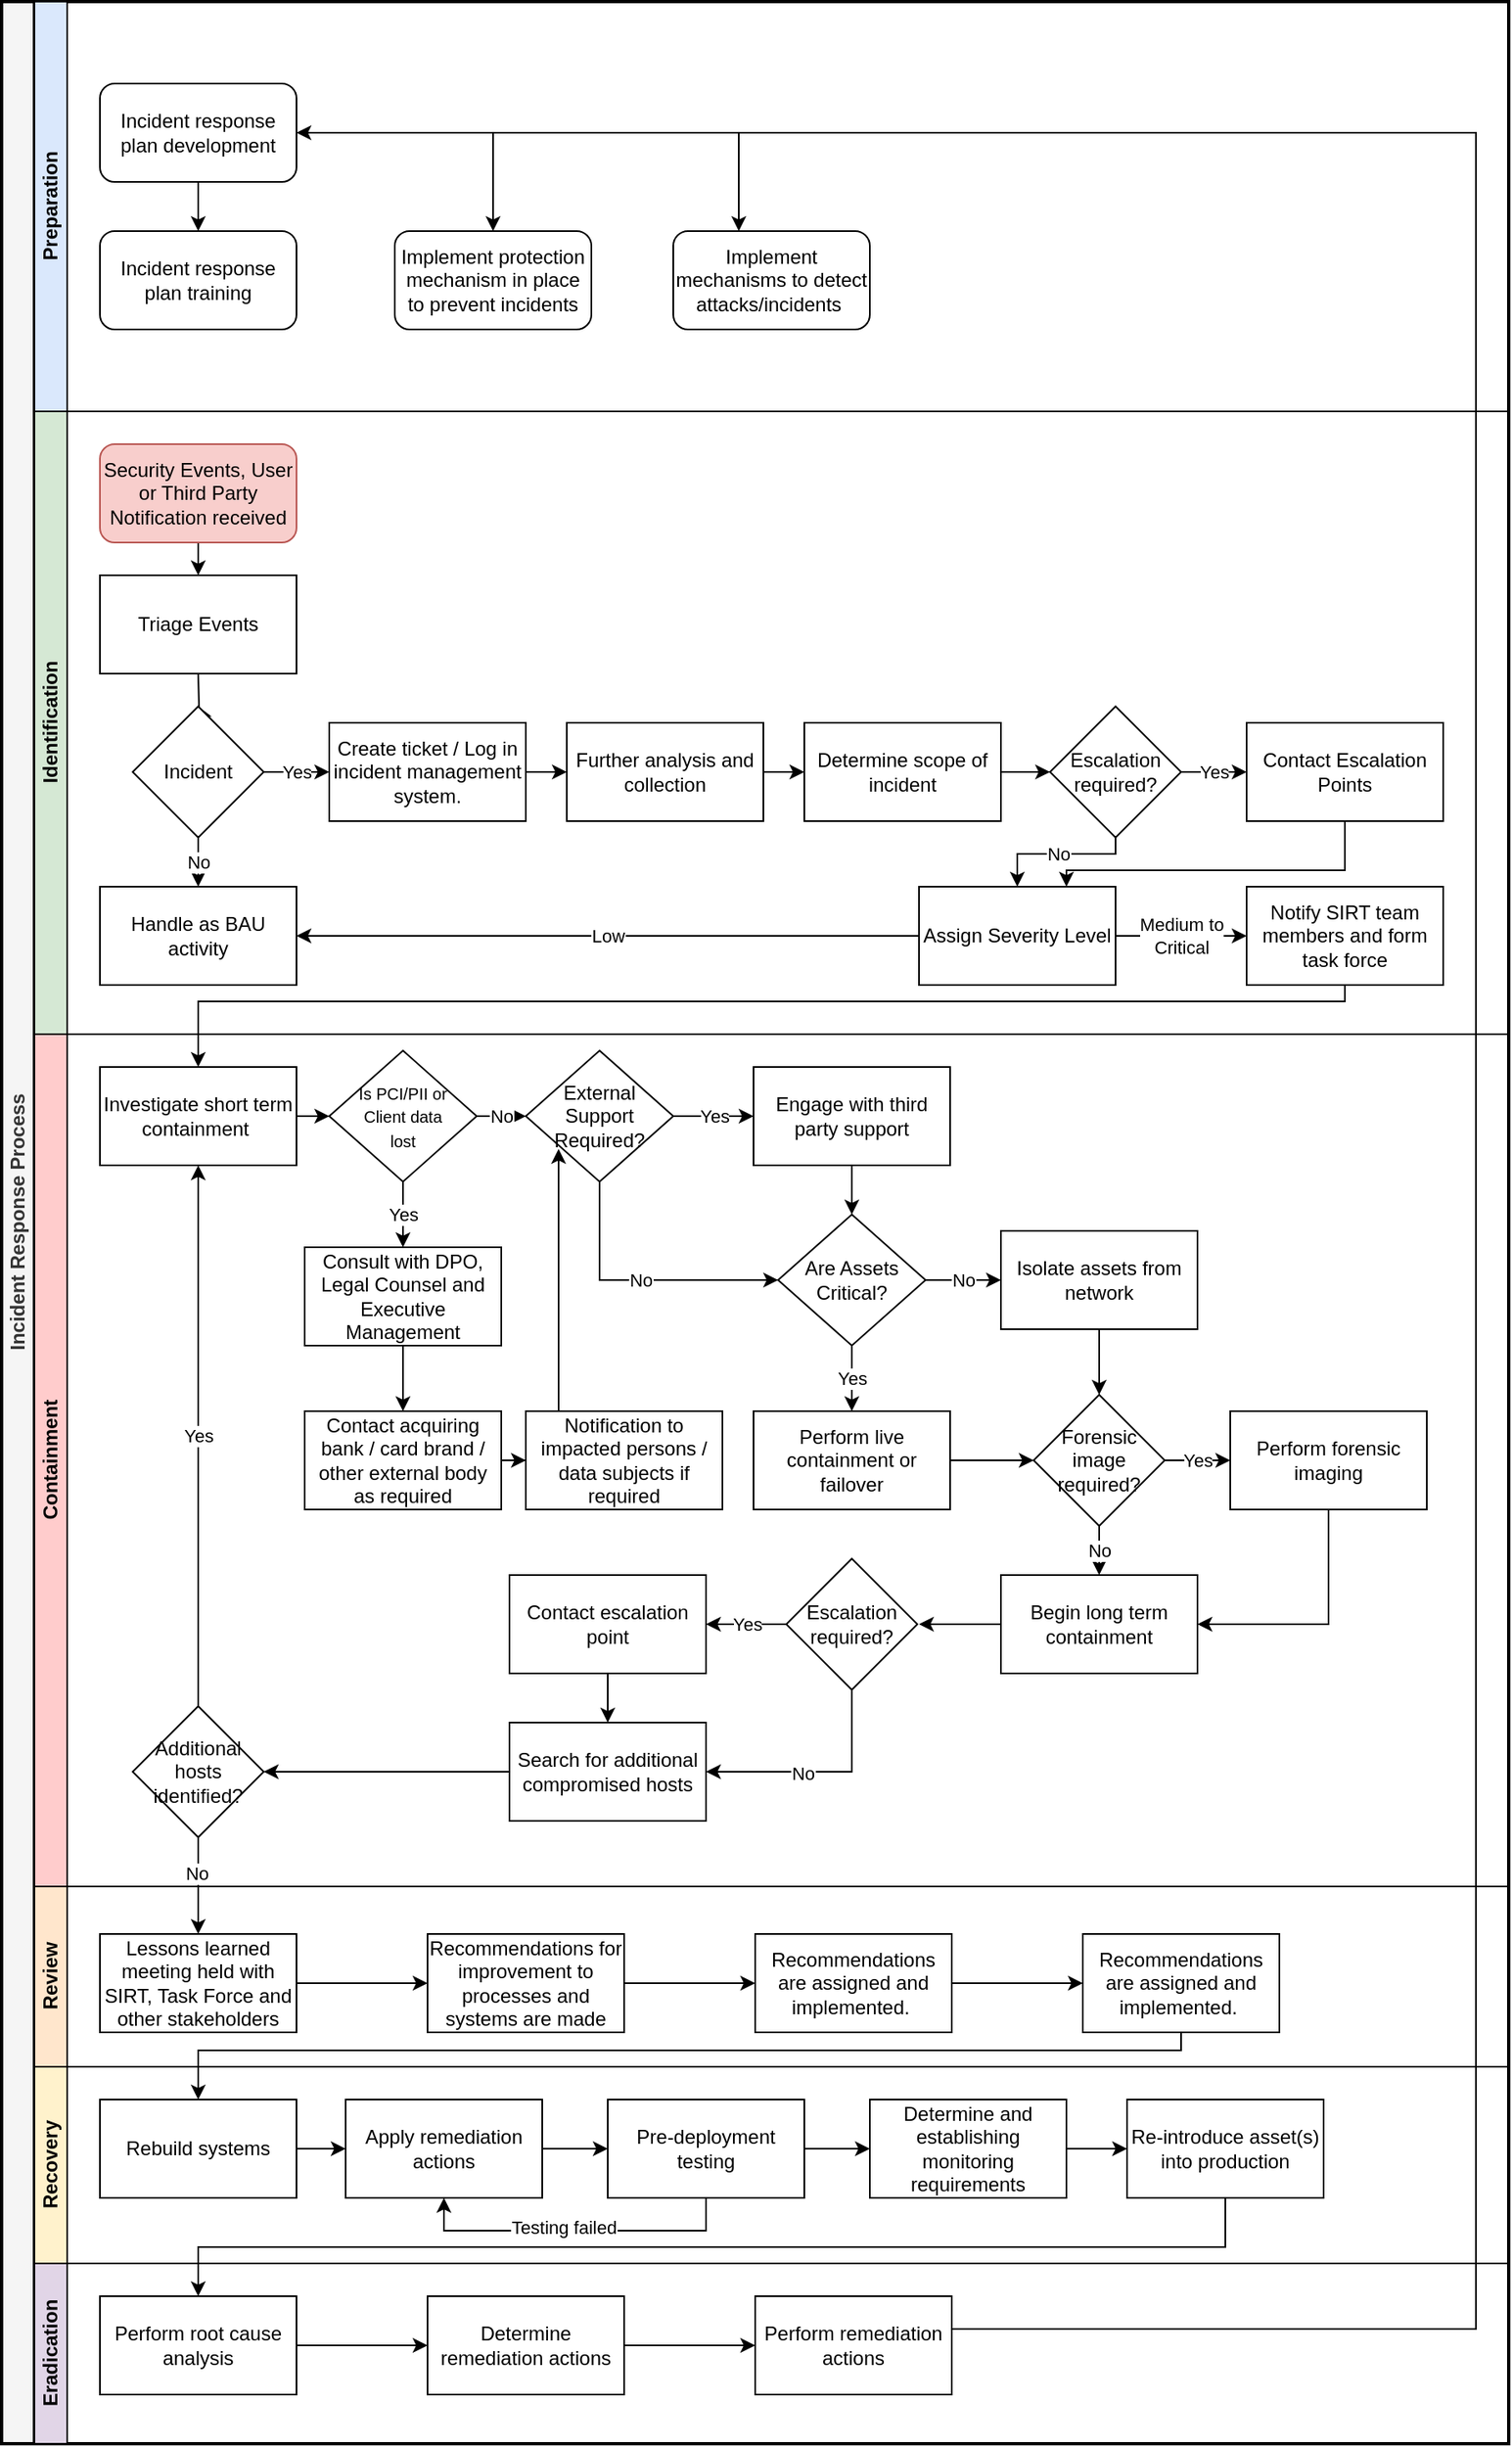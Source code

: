<mxfile version="13.4.8" type="github">
  <diagram id="prtHgNgQTEPvFCAcTncT" name="Page-1">
    <mxGraphModel dx="1422" dy="1965" grid="1" gridSize="10" guides="1" tooltips="1" connect="1" arrows="1" fold="1" page="1" pageScale="1" pageWidth="827" pageHeight="1169" math="0" shadow="0">
      <root>
        <mxCell id="0" />
        <mxCell id="1" parent="0" />
        <mxCell id="Z1oygH8IsLdkIF9Oyi9L-364" style="edgeStyle=orthogonalEdgeStyle;rounded=0;orthogonalLoop=1;jettySize=auto;html=1;entryX=0.5;entryY=0;entryDx=0;entryDy=0;" parent="1" edge="1">
          <mxGeometry relative="1" as="geometry">
            <mxPoint x="490" y="-1010" as="targetPoint" />
            <mxPoint x="480" y="-1070" as="sourcePoint" />
            <Array as="points">
              <mxPoint x="490" y="-1070" />
            </Array>
          </mxGeometry>
        </mxCell>
        <mxCell id="Z1oygH8IsLdkIF9Oyi9L-149" value="Incident Response Process" style="swimlane;html=1;childLayout=stackLayout;resizeParent=1;resizeParentMax=0;horizontal=0;startSize=20;horizontalStack=0;fillColor=#f5f5f5;fontColor=#333333;strokeWidth=2;" parent="1" vertex="1">
          <mxGeometry x="40" y="-1150" width="920" height="1490" as="geometry" />
        </mxCell>
        <mxCell id="Z1oygH8IsLdkIF9Oyi9L-150" value="Preparation" style="swimlane;html=1;startSize=20;horizontal=0;fillColor=#dae8fc;" parent="Z1oygH8IsLdkIF9Oyi9L-149" vertex="1">
          <mxGeometry x="20" width="900" height="250" as="geometry" />
        </mxCell>
        <mxCell id="Z1oygH8IsLdkIF9Oyi9L-362" value="" style="edgeStyle=orthogonalEdgeStyle;rounded=0;orthogonalLoop=1;jettySize=auto;html=1;" parent="Z1oygH8IsLdkIF9Oyi9L-150" edge="1">
          <mxGeometry relative="1" as="geometry">
            <mxPoint x="100" y="110" as="sourcePoint" />
            <mxPoint x="100" y="140" as="targetPoint" />
          </mxGeometry>
        </mxCell>
        <mxCell id="Z1oygH8IsLdkIF9Oyi9L-366" value="Incident response plan development" style="rounded=1;whiteSpace=wrap;html=1;strokeColor=#000000;" parent="Z1oygH8IsLdkIF9Oyi9L-150" vertex="1">
          <mxGeometry x="40" y="50" width="120" height="60" as="geometry" />
        </mxCell>
        <mxCell id="Z1oygH8IsLdkIF9Oyi9L-368" value="Implement mechanisms to detect attacks/incidents&amp;nbsp;" style="rounded=1;whiteSpace=wrap;html=1;strokeColor=#000000;" parent="Z1oygH8IsLdkIF9Oyi9L-150" vertex="1">
          <mxGeometry x="390" y="140" width="120" height="60" as="geometry" />
        </mxCell>
        <mxCell id="Z1oygH8IsLdkIF9Oyi9L-369" value="Implement protection mechanism in place to prevent incidents" style="rounded=1;whiteSpace=wrap;html=1;strokeColor=#000000;" parent="Z1oygH8IsLdkIF9Oyi9L-150" vertex="1">
          <mxGeometry x="220" y="140" width="120" height="60" as="geometry" />
        </mxCell>
        <mxCell id="Z1oygH8IsLdkIF9Oyi9L-365" value="&lt;span&gt;Incident response plan training&lt;/span&gt;" style="rounded=1;whiteSpace=wrap;html=1;strokeColor=#000000;" parent="Z1oygH8IsLdkIF9Oyi9L-150" vertex="1">
          <mxGeometry x="40" y="140" width="120" height="60" as="geometry" />
        </mxCell>
        <mxCell id="Z1oygH8IsLdkIF9Oyi9L-363" style="edgeStyle=orthogonalEdgeStyle;rounded=0;orthogonalLoop=1;jettySize=auto;html=1;entryX=0.5;entryY=0;entryDx=0;entryDy=0;" parent="Z1oygH8IsLdkIF9Oyi9L-150" target="Z1oygH8IsLdkIF9Oyi9L-369" edge="1">
          <mxGeometry relative="1" as="geometry">
            <mxPoint x="274" y="140" as="targetPoint" />
            <mxPoint x="274" y="80" as="sourcePoint" />
            <Array as="points">
              <mxPoint x="280" y="80" />
            </Array>
          </mxGeometry>
        </mxCell>
        <mxCell id="Z1oygH8IsLdkIF9Oyi9L-326" value="Identification" style="swimlane;html=1;startSize=20;horizontal=0;fillColor=#d5e8d4;" parent="Z1oygH8IsLdkIF9Oyi9L-149" vertex="1">
          <mxGeometry x="20" y="250" width="900" height="380" as="geometry" />
        </mxCell>
        <mxCell id="Z1oygH8IsLdkIF9Oyi9L-327" value="" style="edgeStyle=orthogonalEdgeStyle;rounded=0;orthogonalLoop=1;jettySize=auto;html=1;" parent="Z1oygH8IsLdkIF9Oyi9L-326" source="Z1oygH8IsLdkIF9Oyi9L-338" edge="1">
          <mxGeometry relative="1" as="geometry">
            <mxPoint x="100" y="100" as="targetPoint" />
          </mxGeometry>
        </mxCell>
        <mxCell id="Z1oygH8IsLdkIF9Oyi9L-328" value="" style="edgeStyle=orthogonalEdgeStyle;rounded=0;orthogonalLoop=1;jettySize=auto;html=1;" parent="Z1oygH8IsLdkIF9Oyi9L-326" target="Z1oygH8IsLdkIF9Oyi9L-337" edge="1">
          <mxGeometry relative="1" as="geometry">
            <mxPoint x="100" y="160" as="sourcePoint" />
          </mxGeometry>
        </mxCell>
        <mxCell id="Z1oygH8IsLdkIF9Oyi9L-329" value="&lt;span&gt;Triage Events&lt;/span&gt;" style="rounded=0;whiteSpace=wrap;html=1;" parent="Z1oygH8IsLdkIF9Oyi9L-326" vertex="1">
          <mxGeometry x="40" y="100" width="120" height="60" as="geometry" />
        </mxCell>
        <mxCell id="Z1oygH8IsLdkIF9Oyi9L-330" value="Yes" style="edgeStyle=orthogonalEdgeStyle;rounded=0;orthogonalLoop=1;jettySize=auto;html=1;" parent="Z1oygH8IsLdkIF9Oyi9L-326" source="Z1oygH8IsLdkIF9Oyi9L-337" target="Z1oygH8IsLdkIF9Oyi9L-340" edge="1">
          <mxGeometry relative="1" as="geometry" />
        </mxCell>
        <mxCell id="Z1oygH8IsLdkIF9Oyi9L-331" value="" style="edgeStyle=orthogonalEdgeStyle;rounded=0;orthogonalLoop=1;jettySize=auto;html=1;" parent="Z1oygH8IsLdkIF9Oyi9L-326" source="Z1oygH8IsLdkIF9Oyi9L-335" target="Z1oygH8IsLdkIF9Oyi9L-334" edge="1">
          <mxGeometry relative="1" as="geometry" />
        </mxCell>
        <mxCell id="Z1oygH8IsLdkIF9Oyi9L-332" value="" style="edgeStyle=orthogonalEdgeStyle;rounded=0;orthogonalLoop=1;jettySize=auto;html=1;" parent="Z1oygH8IsLdkIF9Oyi9L-326" source="Z1oygH8IsLdkIF9Oyi9L-334" target="Z1oygH8IsLdkIF9Oyi9L-343" edge="1">
          <mxGeometry relative="1" as="geometry" />
        </mxCell>
        <mxCell id="Z1oygH8IsLdkIF9Oyi9L-370" style="edgeStyle=orthogonalEdgeStyle;rounded=0;orthogonalLoop=1;jettySize=auto;html=1;entryX=0.75;entryY=0;entryDx=0;entryDy=0;" parent="Z1oygH8IsLdkIF9Oyi9L-326" source="Z1oygH8IsLdkIF9Oyi9L-333" target="Z1oygH8IsLdkIF9Oyi9L-345" edge="1">
          <mxGeometry relative="1" as="geometry">
            <Array as="points">
              <mxPoint x="800" y="280" />
              <mxPoint x="630" y="280" />
            </Array>
          </mxGeometry>
        </mxCell>
        <mxCell id="Z1oygH8IsLdkIF9Oyi9L-333" value="Contact Escalation Points" style="rounded=0;whiteSpace=wrap;html=1;" parent="Z1oygH8IsLdkIF9Oyi9L-326" vertex="1">
          <mxGeometry x="740" y="190" width="120" height="60" as="geometry" />
        </mxCell>
        <mxCell id="Z1oygH8IsLdkIF9Oyi9L-334" value="Determine scope of incident" style="rounded=0;whiteSpace=wrap;html=1;" parent="Z1oygH8IsLdkIF9Oyi9L-326" vertex="1">
          <mxGeometry x="470" y="190" width="120" height="60" as="geometry" />
        </mxCell>
        <mxCell id="Z1oygH8IsLdkIF9Oyi9L-335" value="Further analysis and collection" style="rounded=0;whiteSpace=wrap;html=1;" parent="Z1oygH8IsLdkIF9Oyi9L-326" vertex="1">
          <mxGeometry x="325" y="190" width="120" height="60" as="geometry" />
        </mxCell>
        <mxCell id="Z1oygH8IsLdkIF9Oyi9L-336" value="No" style="edgeStyle=orthogonalEdgeStyle;rounded=0;orthogonalLoop=1;jettySize=auto;html=1;" parent="Z1oygH8IsLdkIF9Oyi9L-326" source="Z1oygH8IsLdkIF9Oyi9L-337" target="Z1oygH8IsLdkIF9Oyi9L-347" edge="1">
          <mxGeometry relative="1" as="geometry" />
        </mxCell>
        <mxCell id="Z1oygH8IsLdkIF9Oyi9L-337" value="Incident" style="rhombus;whiteSpace=wrap;html=1;" parent="Z1oygH8IsLdkIF9Oyi9L-326" vertex="1">
          <mxGeometry x="60" y="180" width="80" height="80" as="geometry" />
        </mxCell>
        <mxCell id="Z1oygH8IsLdkIF9Oyi9L-338" value="Security Events, User or Third Party Notification received" style="rounded=1;whiteSpace=wrap;html=1;fillColor=#f8cecc;strokeColor=#b85450;" parent="Z1oygH8IsLdkIF9Oyi9L-326" vertex="1">
          <mxGeometry x="40" y="20" width="120" height="60" as="geometry" />
        </mxCell>
        <mxCell id="Z1oygH8IsLdkIF9Oyi9L-339" value="" style="edgeStyle=orthogonalEdgeStyle;rounded=0;orthogonalLoop=1;jettySize=auto;html=1;" parent="Z1oygH8IsLdkIF9Oyi9L-326" source="Z1oygH8IsLdkIF9Oyi9L-340" target="Z1oygH8IsLdkIF9Oyi9L-335" edge="1">
          <mxGeometry relative="1" as="geometry" />
        </mxCell>
        <mxCell id="Z1oygH8IsLdkIF9Oyi9L-340" value="Create ticket / Log in incident management system." style="rounded=0;whiteSpace=wrap;html=1;" parent="Z1oygH8IsLdkIF9Oyi9L-326" vertex="1">
          <mxGeometry x="180" y="190" width="120" height="60" as="geometry" />
        </mxCell>
        <mxCell id="Z1oygH8IsLdkIF9Oyi9L-341" value="Yes" style="edgeStyle=orthogonalEdgeStyle;rounded=0;orthogonalLoop=1;jettySize=auto;html=1;" parent="Z1oygH8IsLdkIF9Oyi9L-326" source="Z1oygH8IsLdkIF9Oyi9L-343" target="Z1oygH8IsLdkIF9Oyi9L-333" edge="1">
          <mxGeometry relative="1" as="geometry" />
        </mxCell>
        <mxCell id="Z1oygH8IsLdkIF9Oyi9L-342" value="No" style="edgeStyle=orthogonalEdgeStyle;rounded=0;orthogonalLoop=1;jettySize=auto;html=1;" parent="Z1oygH8IsLdkIF9Oyi9L-326" source="Z1oygH8IsLdkIF9Oyi9L-343" target="Z1oygH8IsLdkIF9Oyi9L-345" edge="1">
          <mxGeometry relative="1" as="geometry">
            <Array as="points">
              <mxPoint x="660" y="270" />
              <mxPoint x="600" y="270" />
            </Array>
          </mxGeometry>
        </mxCell>
        <mxCell id="Z1oygH8IsLdkIF9Oyi9L-343" value="Escalation required?" style="rhombus;whiteSpace=wrap;html=1;" parent="Z1oygH8IsLdkIF9Oyi9L-326" vertex="1">
          <mxGeometry x="620" y="180" width="80" height="80" as="geometry" />
        </mxCell>
        <mxCell id="Z1oygH8IsLdkIF9Oyi9L-344" value="Low" style="edgeStyle=orthogonalEdgeStyle;rounded=0;orthogonalLoop=1;jettySize=auto;html=1;" parent="Z1oygH8IsLdkIF9Oyi9L-326" source="Z1oygH8IsLdkIF9Oyi9L-345" target="Z1oygH8IsLdkIF9Oyi9L-347" edge="1">
          <mxGeometry relative="1" as="geometry" />
        </mxCell>
        <mxCell id="Z1oygH8IsLdkIF9Oyi9L-345" value="Assign Severity Level" style="rounded=0;whiteSpace=wrap;html=1;" parent="Z1oygH8IsLdkIF9Oyi9L-326" vertex="1">
          <mxGeometry x="540" y="290" width="120" height="60" as="geometry" />
        </mxCell>
        <mxCell id="Z1oygH8IsLdkIF9Oyi9L-346" value="Notify SIRT team members and form task force" style="rounded=0;whiteSpace=wrap;html=1;" parent="Z1oygH8IsLdkIF9Oyi9L-326" vertex="1">
          <mxGeometry x="740" y="290" width="120" height="60" as="geometry" />
        </mxCell>
        <mxCell id="Z1oygH8IsLdkIF9Oyi9L-347" value="Handle as BAU activity" style="rounded=0;whiteSpace=wrap;html=1;" parent="Z1oygH8IsLdkIF9Oyi9L-326" vertex="1">
          <mxGeometry x="40" y="290" width="120" height="60" as="geometry" />
        </mxCell>
        <mxCell id="Z1oygH8IsLdkIF9Oyi9L-348" value="Medium to&lt;br&gt;Critical" style="edgeStyle=orthogonalEdgeStyle;rounded=0;orthogonalLoop=1;jettySize=auto;html=1;" parent="Z1oygH8IsLdkIF9Oyi9L-326" source="Z1oygH8IsLdkIF9Oyi9L-345" target="Z1oygH8IsLdkIF9Oyi9L-346" edge="1">
          <mxGeometry relative="1" as="geometry" />
        </mxCell>
        <mxCell id="Z1oygH8IsLdkIF9Oyi9L-173" value="Containment" style="swimlane;html=1;startSize=20;horizontal=0;fillColor=#ffcccc;" parent="Z1oygH8IsLdkIF9Oyi9L-149" vertex="1">
          <mxGeometry x="20" y="630" width="900" height="520" as="geometry" />
        </mxCell>
        <mxCell id="Z1oygH8IsLdkIF9Oyi9L-174" value="" style="edgeStyle=orthogonalEdgeStyle;rounded=0;orthogonalLoop=1;jettySize=auto;html=1;" parent="Z1oygH8IsLdkIF9Oyi9L-173" source="Z1oygH8IsLdkIF9Oyi9L-177" edge="1">
          <mxGeometry relative="1" as="geometry">
            <mxPoint x="180" y="50" as="targetPoint" />
          </mxGeometry>
        </mxCell>
        <mxCell id="Z1oygH8IsLdkIF9Oyi9L-175" value="" style="edgeStyle=orthogonalEdgeStyle;rounded=0;orthogonalLoop=1;jettySize=auto;html=1;" parent="Z1oygH8IsLdkIF9Oyi9L-173" source="Z1oygH8IsLdkIF9Oyi9L-176" target="Z1oygH8IsLdkIF9Oyi9L-185" edge="1">
          <mxGeometry relative="1" as="geometry" />
        </mxCell>
        <mxCell id="Z1oygH8IsLdkIF9Oyi9L-178" value="No" style="edgeStyle=orthogonalEdgeStyle;rounded=0;orthogonalLoop=1;jettySize=auto;html=1;entryX=0;entryY=0.5;entryDx=0;entryDy=0;exitX=0.5;exitY=1;exitDx=0;exitDy=0;" parent="Z1oygH8IsLdkIF9Oyi9L-173" source="Z1oygH8IsLdkIF9Oyi9L-180" target="Z1oygH8IsLdkIF9Oyi9L-185" edge="1">
          <mxGeometry relative="1" as="geometry" />
        </mxCell>
        <mxCell id="Z1oygH8IsLdkIF9Oyi9L-179" value="Yes" style="edgeStyle=orthogonalEdgeStyle;rounded=0;orthogonalLoop=1;jettySize=auto;html=1;" parent="Z1oygH8IsLdkIF9Oyi9L-173" source="Z1oygH8IsLdkIF9Oyi9L-180" target="Z1oygH8IsLdkIF9Oyi9L-176" edge="1">
          <mxGeometry relative="1" as="geometry" />
        </mxCell>
        <mxCell id="Z1oygH8IsLdkIF9Oyi9L-181" value="Yes" style="edgeStyle=orthogonalEdgeStyle;rounded=0;orthogonalLoop=1;jettySize=auto;html=1;" parent="Z1oygH8IsLdkIF9Oyi9L-173" source="Z1oygH8IsLdkIF9Oyi9L-185" target="Z1oygH8IsLdkIF9Oyi9L-187" edge="1">
          <mxGeometry relative="1" as="geometry" />
        </mxCell>
        <mxCell id="Z1oygH8IsLdkIF9Oyi9L-182" value="" style="edgeStyle=orthogonalEdgeStyle;rounded=0;orthogonalLoop=1;jettySize=auto;html=1;" parent="Z1oygH8IsLdkIF9Oyi9L-173" source="Z1oygH8IsLdkIF9Oyi9L-183" target="Z1oygH8IsLdkIF9Oyi9L-190" edge="1">
          <mxGeometry relative="1" as="geometry" />
        </mxCell>
        <mxCell id="Z1oygH8IsLdkIF9Oyi9L-184" value="No" style="edgeStyle=orthogonalEdgeStyle;rounded=0;orthogonalLoop=1;jettySize=auto;html=1;" parent="Z1oygH8IsLdkIF9Oyi9L-173" source="Z1oygH8IsLdkIF9Oyi9L-185" target="Z1oygH8IsLdkIF9Oyi9L-183" edge="1">
          <mxGeometry relative="1" as="geometry" />
        </mxCell>
        <mxCell id="Z1oygH8IsLdkIF9Oyi9L-186" value="" style="edgeStyle=orthogonalEdgeStyle;rounded=0;orthogonalLoop=1;jettySize=auto;html=1;" parent="Z1oygH8IsLdkIF9Oyi9L-173" source="Z1oygH8IsLdkIF9Oyi9L-187" target="Z1oygH8IsLdkIF9Oyi9L-190" edge="1">
          <mxGeometry relative="1" as="geometry" />
        </mxCell>
        <mxCell id="Z1oygH8IsLdkIF9Oyi9L-188" value="No" style="edgeStyle=orthogonalEdgeStyle;rounded=0;orthogonalLoop=1;jettySize=auto;html=1;" parent="Z1oygH8IsLdkIF9Oyi9L-173" source="Z1oygH8IsLdkIF9Oyi9L-190" target="Z1oygH8IsLdkIF9Oyi9L-198" edge="1">
          <mxGeometry relative="1" as="geometry" />
        </mxCell>
        <mxCell id="Z1oygH8IsLdkIF9Oyi9L-189" value="Yes" style="edgeStyle=orthogonalEdgeStyle;rounded=0;orthogonalLoop=1;jettySize=auto;html=1;" parent="Z1oygH8IsLdkIF9Oyi9L-173" source="Z1oygH8IsLdkIF9Oyi9L-190" target="Z1oygH8IsLdkIF9Oyi9L-192" edge="1">
          <mxGeometry relative="1" as="geometry" />
        </mxCell>
        <mxCell id="Z1oygH8IsLdkIF9Oyi9L-191" value="" style="edgeStyle=orthogonalEdgeStyle;rounded=0;orthogonalLoop=1;jettySize=auto;html=1;entryX=1;entryY=0.5;entryDx=0;entryDy=0;" parent="Z1oygH8IsLdkIF9Oyi9L-173" source="Z1oygH8IsLdkIF9Oyi9L-192" target="Z1oygH8IsLdkIF9Oyi9L-198" edge="1">
          <mxGeometry relative="1" as="geometry">
            <Array as="points">
              <mxPoint x="790" y="360" />
            </Array>
          </mxGeometry>
        </mxCell>
        <mxCell id="Z1oygH8IsLdkIF9Oyi9L-193" value="" style="edgeStyle=orthogonalEdgeStyle;rounded=0;orthogonalLoop=1;jettySize=auto;html=1;" parent="Z1oygH8IsLdkIF9Oyi9L-173" source="Z1oygH8IsLdkIF9Oyi9L-198" edge="1">
          <mxGeometry relative="1" as="geometry">
            <mxPoint x="540" y="360" as="targetPoint" />
          </mxGeometry>
        </mxCell>
        <mxCell id="Z1oygH8IsLdkIF9Oyi9L-194" value="Yes" style="edgeStyle=orthogonalEdgeStyle;rounded=0;orthogonalLoop=1;jettySize=auto;html=1;entryX=1;entryY=0.5;entryDx=0;entryDy=0;" parent="Z1oygH8IsLdkIF9Oyi9L-173" source="Z1oygH8IsLdkIF9Oyi9L-197" target="Z1oygH8IsLdkIF9Oyi9L-200" edge="1">
          <mxGeometry relative="1" as="geometry">
            <mxPoint x="379" y="360" as="targetPoint" />
          </mxGeometry>
        </mxCell>
        <mxCell id="Z1oygH8IsLdkIF9Oyi9L-195" style="edgeStyle=orthogonalEdgeStyle;rounded=0;orthogonalLoop=1;jettySize=auto;html=1;exitX=0.5;exitY=1;exitDx=0;exitDy=0;entryX=1;entryY=0.5;entryDx=0;entryDy=0;" parent="Z1oygH8IsLdkIF9Oyi9L-173" source="Z1oygH8IsLdkIF9Oyi9L-197" target="Z1oygH8IsLdkIF9Oyi9L-204" edge="1">
          <mxGeometry relative="1" as="geometry" />
        </mxCell>
        <mxCell id="Z1oygH8IsLdkIF9Oyi9L-196" value="No" style="edgeLabel;html=1;align=center;verticalAlign=middle;resizable=0;points=[];" parent="Z1oygH8IsLdkIF9Oyi9L-195" vertex="1" connectable="0">
          <mxGeometry x="0.151" y="1" relative="1" as="geometry">
            <mxPoint as="offset" />
          </mxGeometry>
        </mxCell>
        <mxCell id="Z1oygH8IsLdkIF9Oyi9L-199" value="" style="edgeStyle=orthogonalEdgeStyle;rounded=0;orthogonalLoop=1;jettySize=auto;html=1;" parent="Z1oygH8IsLdkIF9Oyi9L-173" source="Z1oygH8IsLdkIF9Oyi9L-200" target="Z1oygH8IsLdkIF9Oyi9L-204" edge="1">
          <mxGeometry relative="1" as="geometry" />
        </mxCell>
        <mxCell id="Z1oygH8IsLdkIF9Oyi9L-388" value="" style="edgeStyle=orthogonalEdgeStyle;rounded=0;orthogonalLoop=1;jettySize=auto;html=1;" parent="Z1oygH8IsLdkIF9Oyi9L-173" source="Z1oygH8IsLdkIF9Oyi9L-384" target="Z1oygH8IsLdkIF9Oyi9L-387" edge="1">
          <mxGeometry relative="1" as="geometry" />
        </mxCell>
        <mxCell id="B6vYDSZyCx0211ZV-uHV-3" style="edgeStyle=orthogonalEdgeStyle;rounded=0;orthogonalLoop=1;jettySize=auto;html=1;entryX=0.222;entryY=0.75;entryDx=0;entryDy=0;entryPerimeter=0;" edge="1" parent="Z1oygH8IsLdkIF9Oyi9L-173" source="2" target="Z1oygH8IsLdkIF9Oyi9L-180">
          <mxGeometry relative="1" as="geometry">
            <Array as="points">
              <mxPoint x="320" y="170" />
              <mxPoint x="320" y="170" />
            </Array>
          </mxGeometry>
        </mxCell>
        <mxCell id="B6vYDSZyCx0211ZV-uHV-2" value="" style="edgeStyle=orthogonalEdgeStyle;rounded=0;orthogonalLoop=1;jettySize=auto;html=1;" edge="1" parent="Z1oygH8IsLdkIF9Oyi9L-173" source="Z1oygH8IsLdkIF9Oyi9L-387" target="2">
          <mxGeometry relative="1" as="geometry" />
        </mxCell>
        <mxCell id="Z1oygH8IsLdkIF9Oyi9L-384" value="Consult with DPO, Legal Counsel and Executive Management" style="rounded=0;whiteSpace=wrap;html=1;" parent="Z1oygH8IsLdkIF9Oyi9L-173" vertex="1">
          <mxGeometry x="165" y="130" width="120" height="60" as="geometry" />
        </mxCell>
        <mxCell id="Z1oygH8IsLdkIF9Oyi9L-387" value="Contact acquiring bank / card brand / other external body as required" style="rounded=0;whiteSpace=wrap;html=1;" parent="Z1oygH8IsLdkIF9Oyi9L-173" vertex="1">
          <mxGeometry x="165" y="230" width="120" height="60" as="geometry" />
        </mxCell>
        <mxCell id="2" value="Notification to impacted persons / data subjects if required" style="whiteSpace=wrap;html=1;rounded=0;" vertex="1" parent="Z1oygH8IsLdkIF9Oyi9L-173">
          <mxGeometry x="300" y="230" width="120" height="60" as="geometry" />
        </mxCell>
        <mxCell id="Z1oygH8IsLdkIF9Oyi9L-204" value="Search for additional compromised hosts" style="rounded=0;whiteSpace=wrap;html=1;" parent="Z1oygH8IsLdkIF9Oyi9L-173" vertex="1">
          <mxGeometry x="290" y="420" width="120" height="60" as="geometry" />
        </mxCell>
        <mxCell id="Z1oygH8IsLdkIF9Oyi9L-200" value="Contact escalation point" style="rounded=0;whiteSpace=wrap;html=1;" parent="Z1oygH8IsLdkIF9Oyi9L-173" vertex="1">
          <mxGeometry x="290" y="330" width="120" height="60" as="geometry" />
        </mxCell>
        <mxCell id="Z1oygH8IsLdkIF9Oyi9L-198" value="Begin long term containment" style="rounded=0;whiteSpace=wrap;html=1;" parent="Z1oygH8IsLdkIF9Oyi9L-173" vertex="1">
          <mxGeometry x="590" y="330" width="120" height="60" as="geometry" />
        </mxCell>
        <mxCell id="Z1oygH8IsLdkIF9Oyi9L-197" value="Escalation required?" style="rhombus;whiteSpace=wrap;html=1;" parent="Z1oygH8IsLdkIF9Oyi9L-173" vertex="1">
          <mxGeometry x="459" y="320" width="80" height="80" as="geometry" />
        </mxCell>
        <mxCell id="Z1oygH8IsLdkIF9Oyi9L-192" value="Perform forensic imaging" style="rounded=0;whiteSpace=wrap;html=1;" parent="Z1oygH8IsLdkIF9Oyi9L-173" vertex="1">
          <mxGeometry x="730" y="230" width="120" height="60" as="geometry" />
        </mxCell>
        <mxCell id="Z1oygH8IsLdkIF9Oyi9L-190" value="Forensic image required?" style="rhombus;whiteSpace=wrap;html=1;" parent="Z1oygH8IsLdkIF9Oyi9L-173" vertex="1">
          <mxGeometry x="610" y="220" width="80" height="80" as="geometry" />
        </mxCell>
        <mxCell id="Z1oygH8IsLdkIF9Oyi9L-187" value="Perform live containment or failover" style="rounded=0;whiteSpace=wrap;html=1;" parent="Z1oygH8IsLdkIF9Oyi9L-173" vertex="1">
          <mxGeometry x="439" y="230" width="120" height="60" as="geometry" />
        </mxCell>
        <mxCell id="Z1oygH8IsLdkIF9Oyi9L-185" value="Are Assets Critical?" style="rhombus;whiteSpace=wrap;html=1;" parent="Z1oygH8IsLdkIF9Oyi9L-173" vertex="1">
          <mxGeometry x="454" y="110" width="90" height="80" as="geometry" />
        </mxCell>
        <mxCell id="Z1oygH8IsLdkIF9Oyi9L-183" value="Isolate assets from network" style="rounded=0;whiteSpace=wrap;html=1;" parent="Z1oygH8IsLdkIF9Oyi9L-173" vertex="1">
          <mxGeometry x="590" y="120" width="120" height="60" as="geometry" />
        </mxCell>
        <mxCell id="Z1oygH8IsLdkIF9Oyi9L-180" value="External Support Required?" style="rhombus;whiteSpace=wrap;html=1;" parent="Z1oygH8IsLdkIF9Oyi9L-173" vertex="1">
          <mxGeometry x="300" y="10" width="90" height="80" as="geometry" />
        </mxCell>
        <mxCell id="Z1oygH8IsLdkIF9Oyi9L-176" value="Engage with third party support" style="rounded=0;whiteSpace=wrap;html=1;" parent="Z1oygH8IsLdkIF9Oyi9L-173" vertex="1">
          <mxGeometry x="439" y="20" width="120" height="60" as="geometry" />
        </mxCell>
        <mxCell id="Z1oygH8IsLdkIF9Oyi9L-382" value="No" style="edgeStyle=orthogonalEdgeStyle;rounded=0;orthogonalLoop=1;jettySize=auto;html=1;entryX=0;entryY=0.5;entryDx=0;entryDy=0;" parent="Z1oygH8IsLdkIF9Oyi9L-173" source="Z1oygH8IsLdkIF9Oyi9L-381" target="Z1oygH8IsLdkIF9Oyi9L-180" edge="1">
          <mxGeometry relative="1" as="geometry" />
        </mxCell>
        <mxCell id="Z1oygH8IsLdkIF9Oyi9L-385" value="Yes" style="edgeStyle=orthogonalEdgeStyle;rounded=0;orthogonalLoop=1;jettySize=auto;html=1;" parent="Z1oygH8IsLdkIF9Oyi9L-173" source="Z1oygH8IsLdkIF9Oyi9L-381" target="Z1oygH8IsLdkIF9Oyi9L-384" edge="1">
          <mxGeometry relative="1" as="geometry" />
        </mxCell>
        <mxCell id="Z1oygH8IsLdkIF9Oyi9L-381" value="&lt;font style=&quot;font-size: 10px&quot;&gt;Is PCI/PII or &lt;br&gt;Client data&lt;br&gt;lost&lt;/font&gt;" style="rhombus;whiteSpace=wrap;html=1;" parent="Z1oygH8IsLdkIF9Oyi9L-173" vertex="1">
          <mxGeometry x="180" y="10" width="90" height="80" as="geometry" />
        </mxCell>
        <mxCell id="Z1oygH8IsLdkIF9Oyi9L-177" value="Investigate short term containment&amp;nbsp;" style="rounded=0;whiteSpace=wrap;html=1;" parent="Z1oygH8IsLdkIF9Oyi9L-173" vertex="1">
          <mxGeometry x="40" y="20" width="120" height="60" as="geometry" />
        </mxCell>
        <mxCell id="Z1oygH8IsLdkIF9Oyi9L-201" value="Yes" style="edgeStyle=orthogonalEdgeStyle;rounded=0;orthogonalLoop=1;jettySize=auto;html=1;entryX=0.5;entryY=1;entryDx=0;entryDy=0;" parent="Z1oygH8IsLdkIF9Oyi9L-173" source="Z1oygH8IsLdkIF9Oyi9L-202" target="Z1oygH8IsLdkIF9Oyi9L-177" edge="1">
          <mxGeometry relative="1" as="geometry" />
        </mxCell>
        <mxCell id="Z1oygH8IsLdkIF9Oyi9L-202" value="Additional hosts identified?" style="rhombus;whiteSpace=wrap;html=1;" parent="Z1oygH8IsLdkIF9Oyi9L-173" vertex="1">
          <mxGeometry x="60" y="410" width="80" height="80" as="geometry" />
        </mxCell>
        <mxCell id="Z1oygH8IsLdkIF9Oyi9L-203" value="" style="edgeStyle=orthogonalEdgeStyle;rounded=0;orthogonalLoop=1;jettySize=auto;html=1;" parent="Z1oygH8IsLdkIF9Oyi9L-173" source="Z1oygH8IsLdkIF9Oyi9L-204" target="Z1oygH8IsLdkIF9Oyi9L-202" edge="1">
          <mxGeometry relative="1" as="geometry" />
        </mxCell>
        <mxCell id="Z1oygH8IsLdkIF9Oyi9L-223" value="Review" style="swimlane;html=1;startSize=20;horizontal=0;fillColor=#ffe6cc;" parent="Z1oygH8IsLdkIF9Oyi9L-149" vertex="1">
          <mxGeometry x="20" y="1150" width="900" height="110" as="geometry" />
        </mxCell>
        <mxCell id="Z1oygH8IsLdkIF9Oyi9L-224" value="" style="edgeStyle=orthogonalEdgeStyle;rounded=0;orthogonalLoop=1;jettySize=auto;html=1;" parent="Z1oygH8IsLdkIF9Oyi9L-223" source="Z1oygH8IsLdkIF9Oyi9L-225" target="Z1oygH8IsLdkIF9Oyi9L-227" edge="1">
          <mxGeometry relative="1" as="geometry" />
        </mxCell>
        <mxCell id="Z1oygH8IsLdkIF9Oyi9L-353" value="Recommendations are assigned and implemented.&amp;nbsp;" style="rounded=0;whiteSpace=wrap;html=1;" parent="Z1oygH8IsLdkIF9Oyi9L-223" vertex="1">
          <mxGeometry x="640" y="29" width="120" height="60" as="geometry" />
        </mxCell>
        <mxCell id="Z1oygH8IsLdkIF9Oyi9L-228" value="Recommendations are assigned and implemented.&amp;nbsp;" style="rounded=0;whiteSpace=wrap;html=1;" parent="Z1oygH8IsLdkIF9Oyi9L-223" vertex="1">
          <mxGeometry x="440" y="29" width="120" height="60" as="geometry" />
        </mxCell>
        <mxCell id="Z1oygH8IsLdkIF9Oyi9L-227" value="Recommendations for improvement to processes and systems are made" style="rounded=0;whiteSpace=wrap;html=1;" parent="Z1oygH8IsLdkIF9Oyi9L-223" vertex="1">
          <mxGeometry x="240" y="29" width="120" height="60" as="geometry" />
        </mxCell>
        <mxCell id="Z1oygH8IsLdkIF9Oyi9L-225" value="Lessons learned meeting held with SIRT, Task Force and other stakeholders" style="rounded=0;whiteSpace=wrap;html=1;" parent="Z1oygH8IsLdkIF9Oyi9L-223" vertex="1">
          <mxGeometry x="40" y="29" width="120" height="60" as="geometry" />
        </mxCell>
        <mxCell id="Z1oygH8IsLdkIF9Oyi9L-226" value="" style="edgeStyle=orthogonalEdgeStyle;rounded=0;orthogonalLoop=1;jettySize=auto;html=1;" parent="Z1oygH8IsLdkIF9Oyi9L-223" source="Z1oygH8IsLdkIF9Oyi9L-227" target="Z1oygH8IsLdkIF9Oyi9L-228" edge="1">
          <mxGeometry relative="1" as="geometry" />
        </mxCell>
        <mxCell id="Z1oygH8IsLdkIF9Oyi9L-354" value="" style="edgeStyle=orthogonalEdgeStyle;rounded=0;orthogonalLoop=1;jettySize=auto;html=1;" parent="Z1oygH8IsLdkIF9Oyi9L-223" source="Z1oygH8IsLdkIF9Oyi9L-228" target="Z1oygH8IsLdkIF9Oyi9L-353" edge="1">
          <mxGeometry relative="1" as="geometry" />
        </mxCell>
        <mxCell id="Z1oygH8IsLdkIF9Oyi9L-211" value="Recovery" style="swimlane;html=1;startSize=20;horizontal=0;fillColor=#fff2cc;" parent="Z1oygH8IsLdkIF9Oyi9L-149" vertex="1">
          <mxGeometry x="20" y="1260" width="900" height="120" as="geometry" />
        </mxCell>
        <mxCell id="Z1oygH8IsLdkIF9Oyi9L-214" style="edgeStyle=orthogonalEdgeStyle;rounded=0;orthogonalLoop=1;jettySize=auto;html=1;entryX=0.5;entryY=1;entryDx=0;entryDy=0;exitX=0.5;exitY=1;exitDx=0;exitDy=0;" parent="Z1oygH8IsLdkIF9Oyi9L-211" source="Z1oygH8IsLdkIF9Oyi9L-220" target="Z1oygH8IsLdkIF9Oyi9L-221" edge="1">
          <mxGeometry relative="1" as="geometry" />
        </mxCell>
        <mxCell id="Z1oygH8IsLdkIF9Oyi9L-215" value="Testing failed" style="edgeLabel;html=1;align=center;verticalAlign=middle;resizable=0;points=[];" parent="Z1oygH8IsLdkIF9Oyi9L-214" vertex="1" connectable="0">
          <mxGeometry x="0.086" y="-2" relative="1" as="geometry">
            <mxPoint x="1" as="offset" />
          </mxGeometry>
        </mxCell>
        <mxCell id="Z1oygH8IsLdkIF9Oyi9L-212" value="" style="edgeStyle=orthogonalEdgeStyle;rounded=0;orthogonalLoop=1;jettySize=auto;html=1;" parent="Z1oygH8IsLdkIF9Oyi9L-211" source="Z1oygH8IsLdkIF9Oyi9L-222" target="Z1oygH8IsLdkIF9Oyi9L-221" edge="1">
          <mxGeometry relative="1" as="geometry" />
        </mxCell>
        <mxCell id="Z1oygH8IsLdkIF9Oyi9L-213" value="" style="edgeStyle=orthogonalEdgeStyle;rounded=0;orthogonalLoop=1;jettySize=auto;html=1;" parent="Z1oygH8IsLdkIF9Oyi9L-211" source="Z1oygH8IsLdkIF9Oyi9L-221" target="Z1oygH8IsLdkIF9Oyi9L-220" edge="1">
          <mxGeometry relative="1" as="geometry" />
        </mxCell>
        <mxCell id="Z1oygH8IsLdkIF9Oyi9L-216" value="" style="edgeStyle=orthogonalEdgeStyle;rounded=0;orthogonalLoop=1;jettySize=auto;html=1;" parent="Z1oygH8IsLdkIF9Oyi9L-211" source="Z1oygH8IsLdkIF9Oyi9L-220" target="Z1oygH8IsLdkIF9Oyi9L-219" edge="1">
          <mxGeometry relative="1" as="geometry" />
        </mxCell>
        <mxCell id="Z1oygH8IsLdkIF9Oyi9L-217" value="" style="edgeStyle=orthogonalEdgeStyle;rounded=0;orthogonalLoop=1;jettySize=auto;html=1;" parent="Z1oygH8IsLdkIF9Oyi9L-211" source="Z1oygH8IsLdkIF9Oyi9L-219" target="Z1oygH8IsLdkIF9Oyi9L-218" edge="1">
          <mxGeometry relative="1" as="geometry" />
        </mxCell>
        <mxCell id="Z1oygH8IsLdkIF9Oyi9L-219" value="Determine and establishing monitoring requirements" style="rounded=0;whiteSpace=wrap;html=1;" parent="Z1oygH8IsLdkIF9Oyi9L-211" vertex="1">
          <mxGeometry x="510" y="20" width="120" height="60" as="geometry" />
        </mxCell>
        <mxCell id="Z1oygH8IsLdkIF9Oyi9L-220" value="Pre-deployment testing" style="rounded=0;whiteSpace=wrap;html=1;" parent="Z1oygH8IsLdkIF9Oyi9L-211" vertex="1">
          <mxGeometry x="350" y="20" width="120" height="60" as="geometry" />
        </mxCell>
        <mxCell id="Z1oygH8IsLdkIF9Oyi9L-221" value="Apply remediation actions" style="rounded=0;whiteSpace=wrap;html=1;" parent="Z1oygH8IsLdkIF9Oyi9L-211" vertex="1">
          <mxGeometry x="190" y="20" width="120" height="60" as="geometry" />
        </mxCell>
        <mxCell id="Z1oygH8IsLdkIF9Oyi9L-222" value="Rebuild systems" style="rounded=0;whiteSpace=wrap;html=1;" parent="Z1oygH8IsLdkIF9Oyi9L-211" vertex="1">
          <mxGeometry x="40" y="20" width="120" height="60" as="geometry" />
        </mxCell>
        <mxCell id="Z1oygH8IsLdkIF9Oyi9L-218" value="Re-introduce asset(s) into production" style="rounded=0;whiteSpace=wrap;html=1;" parent="Z1oygH8IsLdkIF9Oyi9L-211" vertex="1">
          <mxGeometry x="667" y="20" width="120" height="60" as="geometry" />
        </mxCell>
        <mxCell id="Z1oygH8IsLdkIF9Oyi9L-205" value="Eradication" style="swimlane;html=1;startSize=20;horizontal=0;fillColor=#e1d5e7;" parent="Z1oygH8IsLdkIF9Oyi9L-149" vertex="1">
          <mxGeometry x="20" y="1380" width="900" height="110" as="geometry" />
        </mxCell>
        <mxCell id="Z1oygH8IsLdkIF9Oyi9L-206" value="" style="edgeStyle=orthogonalEdgeStyle;rounded=0;orthogonalLoop=1;jettySize=auto;html=1;" parent="Z1oygH8IsLdkIF9Oyi9L-205" source="Z1oygH8IsLdkIF9Oyi9L-207" target="Z1oygH8IsLdkIF9Oyi9L-209" edge="1">
          <mxGeometry relative="1" as="geometry" />
        </mxCell>
        <mxCell id="Z1oygH8IsLdkIF9Oyi9L-207" value="Perform root cause analysis" style="rounded=0;whiteSpace=wrap;html=1;" parent="Z1oygH8IsLdkIF9Oyi9L-205" vertex="1">
          <mxGeometry x="40" y="20" width="120" height="60" as="geometry" />
        </mxCell>
        <mxCell id="Z1oygH8IsLdkIF9Oyi9L-208" value="" style="edgeStyle=orthogonalEdgeStyle;rounded=0;orthogonalLoop=1;jettySize=auto;html=1;" parent="Z1oygH8IsLdkIF9Oyi9L-205" source="Z1oygH8IsLdkIF9Oyi9L-209" target="Z1oygH8IsLdkIF9Oyi9L-210" edge="1">
          <mxGeometry relative="1" as="geometry" />
        </mxCell>
        <mxCell id="Z1oygH8IsLdkIF9Oyi9L-209" value="Determine remediation actions" style="rounded=0;whiteSpace=wrap;html=1;" parent="Z1oygH8IsLdkIF9Oyi9L-205" vertex="1">
          <mxGeometry x="240" y="20" width="120" height="60" as="geometry" />
        </mxCell>
        <mxCell id="Z1oygH8IsLdkIF9Oyi9L-210" value="Perform remediation actions" style="rounded=0;whiteSpace=wrap;html=1;" parent="Z1oygH8IsLdkIF9Oyi9L-205" vertex="1">
          <mxGeometry x="440" y="20" width="120" height="60" as="geometry" />
        </mxCell>
        <mxCell id="Z1oygH8IsLdkIF9Oyi9L-351" style="edgeStyle=orthogonalEdgeStyle;rounded=0;orthogonalLoop=1;jettySize=auto;html=1;entryX=0.5;entryY=0;entryDx=0;entryDy=0;" parent="Z1oygH8IsLdkIF9Oyi9L-149" source="Z1oygH8IsLdkIF9Oyi9L-346" target="Z1oygH8IsLdkIF9Oyi9L-177" edge="1">
          <mxGeometry relative="1" as="geometry">
            <Array as="points">
              <mxPoint x="820" y="610" />
              <mxPoint x="120" y="610" />
            </Array>
          </mxGeometry>
        </mxCell>
        <mxCell id="Z1oygH8IsLdkIF9Oyi9L-361" style="edgeStyle=orthogonalEdgeStyle;rounded=0;orthogonalLoop=1;jettySize=auto;html=1;entryX=1;entryY=0.5;entryDx=0;entryDy=0;exitX=1;exitY=0.5;exitDx=0;exitDy=0;" parent="Z1oygH8IsLdkIF9Oyi9L-149" source="Z1oygH8IsLdkIF9Oyi9L-210" edge="1">
          <mxGeometry relative="1" as="geometry">
            <mxPoint x="180" y="80" as="targetPoint" />
            <Array as="points">
              <mxPoint x="580" y="1420" />
              <mxPoint x="900" y="1420" />
              <mxPoint x="900" y="80" />
            </Array>
          </mxGeometry>
        </mxCell>
        <mxCell id="B6vYDSZyCx0211ZV-uHV-4" style="edgeStyle=orthogonalEdgeStyle;rounded=0;orthogonalLoop=1;jettySize=auto;html=1;entryX=0.5;entryY=0;entryDx=0;entryDy=0;" edge="1" parent="Z1oygH8IsLdkIF9Oyi9L-149" source="Z1oygH8IsLdkIF9Oyi9L-202" target="Z1oygH8IsLdkIF9Oyi9L-225">
          <mxGeometry relative="1" as="geometry" />
        </mxCell>
        <mxCell id="B6vYDSZyCx0211ZV-uHV-5" value="No" style="edgeLabel;html=1;align=center;verticalAlign=middle;resizable=0;points=[];" vertex="1" connectable="0" parent="B6vYDSZyCx0211ZV-uHV-4">
          <mxGeometry x="-0.275" y="-1" relative="1" as="geometry">
            <mxPoint as="offset" />
          </mxGeometry>
        </mxCell>
        <mxCell id="B6vYDSZyCx0211ZV-uHV-6" style="edgeStyle=orthogonalEdgeStyle;rounded=0;orthogonalLoop=1;jettySize=auto;html=1;" edge="1" parent="Z1oygH8IsLdkIF9Oyi9L-149" source="Z1oygH8IsLdkIF9Oyi9L-353">
          <mxGeometry relative="1" as="geometry">
            <mxPoint x="120" y="1280" as="targetPoint" />
            <Array as="points">
              <mxPoint x="720" y="1250" />
              <mxPoint x="120" y="1250" />
              <mxPoint x="120" y="1280" />
            </Array>
          </mxGeometry>
        </mxCell>
        <mxCell id="B6vYDSZyCx0211ZV-uHV-7" style="edgeStyle=orthogonalEdgeStyle;rounded=0;orthogonalLoop=1;jettySize=auto;html=1;" edge="1" parent="Z1oygH8IsLdkIF9Oyi9L-149" source="Z1oygH8IsLdkIF9Oyi9L-218" target="Z1oygH8IsLdkIF9Oyi9L-207">
          <mxGeometry relative="1" as="geometry">
            <Array as="points">
              <mxPoint x="747" y="1370" />
              <mxPoint x="120" y="1370" />
            </Array>
          </mxGeometry>
        </mxCell>
      </root>
    </mxGraphModel>
  </diagram>
</mxfile>
